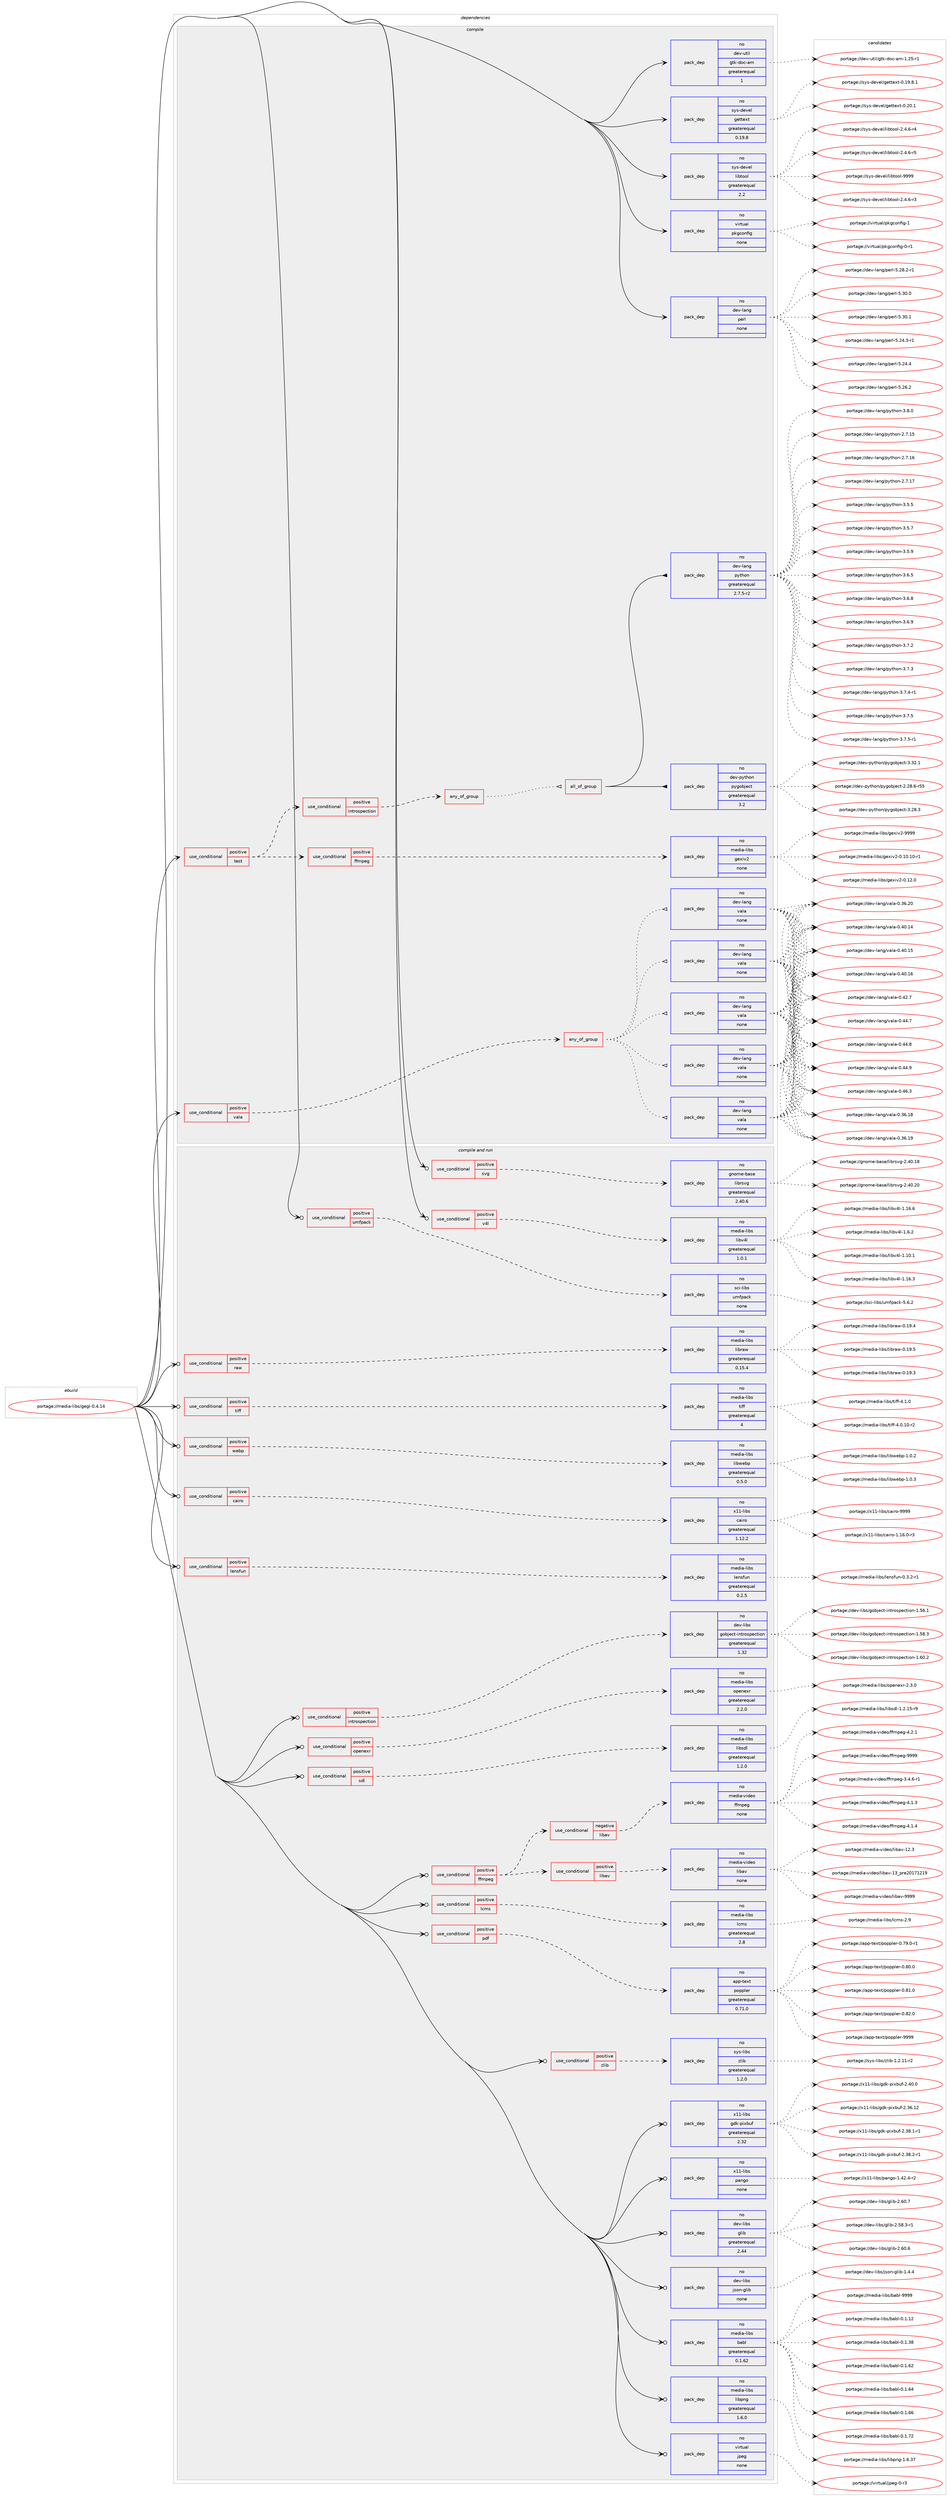 digraph prolog {

# *************
# Graph options
# *************

newrank=true;
concentrate=true;
compound=true;
graph [rankdir=LR,fontname=Helvetica,fontsize=10,ranksep=1.5];#, ranksep=2.5, nodesep=0.2];
edge  [arrowhead=vee];
node  [fontname=Helvetica,fontsize=10];

# **********
# The ebuild
# **********

subgraph cluster_leftcol {
color=gray;
rank=same;
label=<<i>ebuild</i>>;
id [label="portage://media-libs/gegl-0.4.14", color=red, width=4, href="../media-libs/gegl-0.4.14.svg"];
}

# ****************
# The dependencies
# ****************

subgraph cluster_midcol {
color=gray;
label=<<i>dependencies</i>>;
subgraph cluster_compile {
fillcolor="#eeeeee";
style=filled;
label=<<i>compile</i>>;
subgraph cond79494 {
dependency318505 [label=<<TABLE BORDER="0" CELLBORDER="1" CELLSPACING="0" CELLPADDING="4"><TR><TD ROWSPAN="3" CELLPADDING="10">use_conditional</TD></TR><TR><TD>positive</TD></TR><TR><TD>test</TD></TR></TABLE>>, shape=none, color=red];
subgraph cond79495 {
dependency318506 [label=<<TABLE BORDER="0" CELLBORDER="1" CELLSPACING="0" CELLPADDING="4"><TR><TD ROWSPAN="3" CELLPADDING="10">use_conditional</TD></TR><TR><TD>positive</TD></TR><TR><TD>ffmpeg</TD></TR></TABLE>>, shape=none, color=red];
subgraph pack233874 {
dependency318507 [label=<<TABLE BORDER="0" CELLBORDER="1" CELLSPACING="0" CELLPADDING="4" WIDTH="220"><TR><TD ROWSPAN="6" CELLPADDING="30">pack_dep</TD></TR><TR><TD WIDTH="110">no</TD></TR><TR><TD>media-libs</TD></TR><TR><TD>gexiv2</TD></TR><TR><TD>none</TD></TR><TR><TD></TD></TR></TABLE>>, shape=none, color=blue];
}
dependency318506:e -> dependency318507:w [weight=20,style="dashed",arrowhead="vee"];
}
dependency318505:e -> dependency318506:w [weight=20,style="dashed",arrowhead="vee"];
subgraph cond79496 {
dependency318508 [label=<<TABLE BORDER="0" CELLBORDER="1" CELLSPACING="0" CELLPADDING="4"><TR><TD ROWSPAN="3" CELLPADDING="10">use_conditional</TD></TR><TR><TD>positive</TD></TR><TR><TD>introspection</TD></TR></TABLE>>, shape=none, color=red];
subgraph any5019 {
dependency318509 [label=<<TABLE BORDER="0" CELLBORDER="1" CELLSPACING="0" CELLPADDING="4"><TR><TD CELLPADDING="10">any_of_group</TD></TR></TABLE>>, shape=none, color=red];subgraph all121 {
dependency318510 [label=<<TABLE BORDER="0" CELLBORDER="1" CELLSPACING="0" CELLPADDING="4"><TR><TD CELLPADDING="10">all_of_group</TD></TR></TABLE>>, shape=none, color=red];subgraph pack233875 {
dependency318511 [label=<<TABLE BORDER="0" CELLBORDER="1" CELLSPACING="0" CELLPADDING="4" WIDTH="220"><TR><TD ROWSPAN="6" CELLPADDING="30">pack_dep</TD></TR><TR><TD WIDTH="110">no</TD></TR><TR><TD>dev-lang</TD></TR><TR><TD>python</TD></TR><TR><TD>greaterequal</TD></TR><TR><TD>2.7.5-r2</TD></TR></TABLE>>, shape=none, color=blue];
}
dependency318510:e -> dependency318511:w [weight=20,style="solid",arrowhead="inv"];
subgraph pack233876 {
dependency318512 [label=<<TABLE BORDER="0" CELLBORDER="1" CELLSPACING="0" CELLPADDING="4" WIDTH="220"><TR><TD ROWSPAN="6" CELLPADDING="30">pack_dep</TD></TR><TR><TD WIDTH="110">no</TD></TR><TR><TD>dev-python</TD></TR><TR><TD>pygobject</TD></TR><TR><TD>greaterequal</TD></TR><TR><TD>3.2</TD></TR></TABLE>>, shape=none, color=blue];
}
dependency318510:e -> dependency318512:w [weight=20,style="solid",arrowhead="inv"];
}
dependency318509:e -> dependency318510:w [weight=20,style="dotted",arrowhead="oinv"];
}
dependency318508:e -> dependency318509:w [weight=20,style="dashed",arrowhead="vee"];
}
dependency318505:e -> dependency318508:w [weight=20,style="dashed",arrowhead="vee"];
}
id:e -> dependency318505:w [weight=20,style="solid",arrowhead="vee"];
subgraph cond79497 {
dependency318513 [label=<<TABLE BORDER="0" CELLBORDER="1" CELLSPACING="0" CELLPADDING="4"><TR><TD ROWSPAN="3" CELLPADDING="10">use_conditional</TD></TR><TR><TD>positive</TD></TR><TR><TD>vala</TD></TR></TABLE>>, shape=none, color=red];
subgraph any5020 {
dependency318514 [label=<<TABLE BORDER="0" CELLBORDER="1" CELLSPACING="0" CELLPADDING="4"><TR><TD CELLPADDING="10">any_of_group</TD></TR></TABLE>>, shape=none, color=red];subgraph pack233877 {
dependency318515 [label=<<TABLE BORDER="0" CELLBORDER="1" CELLSPACING="0" CELLPADDING="4" WIDTH="220"><TR><TD ROWSPAN="6" CELLPADDING="30">pack_dep</TD></TR><TR><TD WIDTH="110">no</TD></TR><TR><TD>dev-lang</TD></TR><TR><TD>vala</TD></TR><TR><TD>none</TD></TR><TR><TD></TD></TR></TABLE>>, shape=none, color=blue];
}
dependency318514:e -> dependency318515:w [weight=20,style="dotted",arrowhead="oinv"];
subgraph pack233878 {
dependency318516 [label=<<TABLE BORDER="0" CELLBORDER="1" CELLSPACING="0" CELLPADDING="4" WIDTH="220"><TR><TD ROWSPAN="6" CELLPADDING="30">pack_dep</TD></TR><TR><TD WIDTH="110">no</TD></TR><TR><TD>dev-lang</TD></TR><TR><TD>vala</TD></TR><TR><TD>none</TD></TR><TR><TD></TD></TR></TABLE>>, shape=none, color=blue];
}
dependency318514:e -> dependency318516:w [weight=20,style="dotted",arrowhead="oinv"];
subgraph pack233879 {
dependency318517 [label=<<TABLE BORDER="0" CELLBORDER="1" CELLSPACING="0" CELLPADDING="4" WIDTH="220"><TR><TD ROWSPAN="6" CELLPADDING="30">pack_dep</TD></TR><TR><TD WIDTH="110">no</TD></TR><TR><TD>dev-lang</TD></TR><TR><TD>vala</TD></TR><TR><TD>none</TD></TR><TR><TD></TD></TR></TABLE>>, shape=none, color=blue];
}
dependency318514:e -> dependency318517:w [weight=20,style="dotted",arrowhead="oinv"];
subgraph pack233880 {
dependency318518 [label=<<TABLE BORDER="0" CELLBORDER="1" CELLSPACING="0" CELLPADDING="4" WIDTH="220"><TR><TD ROWSPAN="6" CELLPADDING="30">pack_dep</TD></TR><TR><TD WIDTH="110">no</TD></TR><TR><TD>dev-lang</TD></TR><TR><TD>vala</TD></TR><TR><TD>none</TD></TR><TR><TD></TD></TR></TABLE>>, shape=none, color=blue];
}
dependency318514:e -> dependency318518:w [weight=20,style="dotted",arrowhead="oinv"];
subgraph pack233881 {
dependency318519 [label=<<TABLE BORDER="0" CELLBORDER="1" CELLSPACING="0" CELLPADDING="4" WIDTH="220"><TR><TD ROWSPAN="6" CELLPADDING="30">pack_dep</TD></TR><TR><TD WIDTH="110">no</TD></TR><TR><TD>dev-lang</TD></TR><TR><TD>vala</TD></TR><TR><TD>none</TD></TR><TR><TD></TD></TR></TABLE>>, shape=none, color=blue];
}
dependency318514:e -> dependency318519:w [weight=20,style="dotted",arrowhead="oinv"];
}
dependency318513:e -> dependency318514:w [weight=20,style="dashed",arrowhead="vee"];
}
id:e -> dependency318513:w [weight=20,style="solid",arrowhead="vee"];
subgraph pack233882 {
dependency318520 [label=<<TABLE BORDER="0" CELLBORDER="1" CELLSPACING="0" CELLPADDING="4" WIDTH="220"><TR><TD ROWSPAN="6" CELLPADDING="30">pack_dep</TD></TR><TR><TD WIDTH="110">no</TD></TR><TR><TD>dev-lang</TD></TR><TR><TD>perl</TD></TR><TR><TD>none</TD></TR><TR><TD></TD></TR></TABLE>>, shape=none, color=blue];
}
id:e -> dependency318520:w [weight=20,style="solid",arrowhead="vee"];
subgraph pack233883 {
dependency318521 [label=<<TABLE BORDER="0" CELLBORDER="1" CELLSPACING="0" CELLPADDING="4" WIDTH="220"><TR><TD ROWSPAN="6" CELLPADDING="30">pack_dep</TD></TR><TR><TD WIDTH="110">no</TD></TR><TR><TD>dev-util</TD></TR><TR><TD>gtk-doc-am</TD></TR><TR><TD>greaterequal</TD></TR><TR><TD>1</TD></TR></TABLE>>, shape=none, color=blue];
}
id:e -> dependency318521:w [weight=20,style="solid",arrowhead="vee"];
subgraph pack233884 {
dependency318522 [label=<<TABLE BORDER="0" CELLBORDER="1" CELLSPACING="0" CELLPADDING="4" WIDTH="220"><TR><TD ROWSPAN="6" CELLPADDING="30">pack_dep</TD></TR><TR><TD WIDTH="110">no</TD></TR><TR><TD>sys-devel</TD></TR><TR><TD>gettext</TD></TR><TR><TD>greaterequal</TD></TR><TR><TD>0.19.8</TD></TR></TABLE>>, shape=none, color=blue];
}
id:e -> dependency318522:w [weight=20,style="solid",arrowhead="vee"];
subgraph pack233885 {
dependency318523 [label=<<TABLE BORDER="0" CELLBORDER="1" CELLSPACING="0" CELLPADDING="4" WIDTH="220"><TR><TD ROWSPAN="6" CELLPADDING="30">pack_dep</TD></TR><TR><TD WIDTH="110">no</TD></TR><TR><TD>sys-devel</TD></TR><TR><TD>libtool</TD></TR><TR><TD>greaterequal</TD></TR><TR><TD>2.2</TD></TR></TABLE>>, shape=none, color=blue];
}
id:e -> dependency318523:w [weight=20,style="solid",arrowhead="vee"];
subgraph pack233886 {
dependency318524 [label=<<TABLE BORDER="0" CELLBORDER="1" CELLSPACING="0" CELLPADDING="4" WIDTH="220"><TR><TD ROWSPAN="6" CELLPADDING="30">pack_dep</TD></TR><TR><TD WIDTH="110">no</TD></TR><TR><TD>virtual</TD></TR><TR><TD>pkgconfig</TD></TR><TR><TD>none</TD></TR><TR><TD></TD></TR></TABLE>>, shape=none, color=blue];
}
id:e -> dependency318524:w [weight=20,style="solid",arrowhead="vee"];
}
subgraph cluster_compileandrun {
fillcolor="#eeeeee";
style=filled;
label=<<i>compile and run</i>>;
subgraph cond79498 {
dependency318525 [label=<<TABLE BORDER="0" CELLBORDER="1" CELLSPACING="0" CELLPADDING="4"><TR><TD ROWSPAN="3" CELLPADDING="10">use_conditional</TD></TR><TR><TD>positive</TD></TR><TR><TD>cairo</TD></TR></TABLE>>, shape=none, color=red];
subgraph pack233887 {
dependency318526 [label=<<TABLE BORDER="0" CELLBORDER="1" CELLSPACING="0" CELLPADDING="4" WIDTH="220"><TR><TD ROWSPAN="6" CELLPADDING="30">pack_dep</TD></TR><TR><TD WIDTH="110">no</TD></TR><TR><TD>x11-libs</TD></TR><TR><TD>cairo</TD></TR><TR><TD>greaterequal</TD></TR><TR><TD>1.12.2</TD></TR></TABLE>>, shape=none, color=blue];
}
dependency318525:e -> dependency318526:w [weight=20,style="dashed",arrowhead="vee"];
}
id:e -> dependency318525:w [weight=20,style="solid",arrowhead="odotvee"];
subgraph cond79499 {
dependency318527 [label=<<TABLE BORDER="0" CELLBORDER="1" CELLSPACING="0" CELLPADDING="4"><TR><TD ROWSPAN="3" CELLPADDING="10">use_conditional</TD></TR><TR><TD>positive</TD></TR><TR><TD>ffmpeg</TD></TR></TABLE>>, shape=none, color=red];
subgraph cond79500 {
dependency318528 [label=<<TABLE BORDER="0" CELLBORDER="1" CELLSPACING="0" CELLPADDING="4"><TR><TD ROWSPAN="3" CELLPADDING="10">use_conditional</TD></TR><TR><TD>positive</TD></TR><TR><TD>libav</TD></TR></TABLE>>, shape=none, color=red];
subgraph pack233888 {
dependency318529 [label=<<TABLE BORDER="0" CELLBORDER="1" CELLSPACING="0" CELLPADDING="4" WIDTH="220"><TR><TD ROWSPAN="6" CELLPADDING="30">pack_dep</TD></TR><TR><TD WIDTH="110">no</TD></TR><TR><TD>media-video</TD></TR><TR><TD>libav</TD></TR><TR><TD>none</TD></TR><TR><TD></TD></TR></TABLE>>, shape=none, color=blue];
}
dependency318528:e -> dependency318529:w [weight=20,style="dashed",arrowhead="vee"];
}
dependency318527:e -> dependency318528:w [weight=20,style="dashed",arrowhead="vee"];
subgraph cond79501 {
dependency318530 [label=<<TABLE BORDER="0" CELLBORDER="1" CELLSPACING="0" CELLPADDING="4"><TR><TD ROWSPAN="3" CELLPADDING="10">use_conditional</TD></TR><TR><TD>negative</TD></TR><TR><TD>libav</TD></TR></TABLE>>, shape=none, color=red];
subgraph pack233889 {
dependency318531 [label=<<TABLE BORDER="0" CELLBORDER="1" CELLSPACING="0" CELLPADDING="4" WIDTH="220"><TR><TD ROWSPAN="6" CELLPADDING="30">pack_dep</TD></TR><TR><TD WIDTH="110">no</TD></TR><TR><TD>media-video</TD></TR><TR><TD>ffmpeg</TD></TR><TR><TD>none</TD></TR><TR><TD></TD></TR></TABLE>>, shape=none, color=blue];
}
dependency318530:e -> dependency318531:w [weight=20,style="dashed",arrowhead="vee"];
}
dependency318527:e -> dependency318530:w [weight=20,style="dashed",arrowhead="vee"];
}
id:e -> dependency318527:w [weight=20,style="solid",arrowhead="odotvee"];
subgraph cond79502 {
dependency318532 [label=<<TABLE BORDER="0" CELLBORDER="1" CELLSPACING="0" CELLPADDING="4"><TR><TD ROWSPAN="3" CELLPADDING="10">use_conditional</TD></TR><TR><TD>positive</TD></TR><TR><TD>introspection</TD></TR></TABLE>>, shape=none, color=red];
subgraph pack233890 {
dependency318533 [label=<<TABLE BORDER="0" CELLBORDER="1" CELLSPACING="0" CELLPADDING="4" WIDTH="220"><TR><TD ROWSPAN="6" CELLPADDING="30">pack_dep</TD></TR><TR><TD WIDTH="110">no</TD></TR><TR><TD>dev-libs</TD></TR><TR><TD>gobject-introspection</TD></TR><TR><TD>greaterequal</TD></TR><TR><TD>1.32</TD></TR></TABLE>>, shape=none, color=blue];
}
dependency318532:e -> dependency318533:w [weight=20,style="dashed",arrowhead="vee"];
}
id:e -> dependency318532:w [weight=20,style="solid",arrowhead="odotvee"];
subgraph cond79503 {
dependency318534 [label=<<TABLE BORDER="0" CELLBORDER="1" CELLSPACING="0" CELLPADDING="4"><TR><TD ROWSPAN="3" CELLPADDING="10">use_conditional</TD></TR><TR><TD>positive</TD></TR><TR><TD>lcms</TD></TR></TABLE>>, shape=none, color=red];
subgraph pack233891 {
dependency318535 [label=<<TABLE BORDER="0" CELLBORDER="1" CELLSPACING="0" CELLPADDING="4" WIDTH="220"><TR><TD ROWSPAN="6" CELLPADDING="30">pack_dep</TD></TR><TR><TD WIDTH="110">no</TD></TR><TR><TD>media-libs</TD></TR><TR><TD>lcms</TD></TR><TR><TD>greaterequal</TD></TR><TR><TD>2.8</TD></TR></TABLE>>, shape=none, color=blue];
}
dependency318534:e -> dependency318535:w [weight=20,style="dashed",arrowhead="vee"];
}
id:e -> dependency318534:w [weight=20,style="solid",arrowhead="odotvee"];
subgraph cond79504 {
dependency318536 [label=<<TABLE BORDER="0" CELLBORDER="1" CELLSPACING="0" CELLPADDING="4"><TR><TD ROWSPAN="3" CELLPADDING="10">use_conditional</TD></TR><TR><TD>positive</TD></TR><TR><TD>lensfun</TD></TR></TABLE>>, shape=none, color=red];
subgraph pack233892 {
dependency318537 [label=<<TABLE BORDER="0" CELLBORDER="1" CELLSPACING="0" CELLPADDING="4" WIDTH="220"><TR><TD ROWSPAN="6" CELLPADDING="30">pack_dep</TD></TR><TR><TD WIDTH="110">no</TD></TR><TR><TD>media-libs</TD></TR><TR><TD>lensfun</TD></TR><TR><TD>greaterequal</TD></TR><TR><TD>0.2.5</TD></TR></TABLE>>, shape=none, color=blue];
}
dependency318536:e -> dependency318537:w [weight=20,style="dashed",arrowhead="vee"];
}
id:e -> dependency318536:w [weight=20,style="solid",arrowhead="odotvee"];
subgraph cond79505 {
dependency318538 [label=<<TABLE BORDER="0" CELLBORDER="1" CELLSPACING="0" CELLPADDING="4"><TR><TD ROWSPAN="3" CELLPADDING="10">use_conditional</TD></TR><TR><TD>positive</TD></TR><TR><TD>openexr</TD></TR></TABLE>>, shape=none, color=red];
subgraph pack233893 {
dependency318539 [label=<<TABLE BORDER="0" CELLBORDER="1" CELLSPACING="0" CELLPADDING="4" WIDTH="220"><TR><TD ROWSPAN="6" CELLPADDING="30">pack_dep</TD></TR><TR><TD WIDTH="110">no</TD></TR><TR><TD>media-libs</TD></TR><TR><TD>openexr</TD></TR><TR><TD>greaterequal</TD></TR><TR><TD>2.2.0</TD></TR></TABLE>>, shape=none, color=blue];
}
dependency318538:e -> dependency318539:w [weight=20,style="dashed",arrowhead="vee"];
}
id:e -> dependency318538:w [weight=20,style="solid",arrowhead="odotvee"];
subgraph cond79506 {
dependency318540 [label=<<TABLE BORDER="0" CELLBORDER="1" CELLSPACING="0" CELLPADDING="4"><TR><TD ROWSPAN="3" CELLPADDING="10">use_conditional</TD></TR><TR><TD>positive</TD></TR><TR><TD>pdf</TD></TR></TABLE>>, shape=none, color=red];
subgraph pack233894 {
dependency318541 [label=<<TABLE BORDER="0" CELLBORDER="1" CELLSPACING="0" CELLPADDING="4" WIDTH="220"><TR><TD ROWSPAN="6" CELLPADDING="30">pack_dep</TD></TR><TR><TD WIDTH="110">no</TD></TR><TR><TD>app-text</TD></TR><TR><TD>poppler</TD></TR><TR><TD>greaterequal</TD></TR><TR><TD>0.71.0</TD></TR></TABLE>>, shape=none, color=blue];
}
dependency318540:e -> dependency318541:w [weight=20,style="dashed",arrowhead="vee"];
}
id:e -> dependency318540:w [weight=20,style="solid",arrowhead="odotvee"];
subgraph cond79507 {
dependency318542 [label=<<TABLE BORDER="0" CELLBORDER="1" CELLSPACING="0" CELLPADDING="4"><TR><TD ROWSPAN="3" CELLPADDING="10">use_conditional</TD></TR><TR><TD>positive</TD></TR><TR><TD>raw</TD></TR></TABLE>>, shape=none, color=red];
subgraph pack233895 {
dependency318543 [label=<<TABLE BORDER="0" CELLBORDER="1" CELLSPACING="0" CELLPADDING="4" WIDTH="220"><TR><TD ROWSPAN="6" CELLPADDING="30">pack_dep</TD></TR><TR><TD WIDTH="110">no</TD></TR><TR><TD>media-libs</TD></TR><TR><TD>libraw</TD></TR><TR><TD>greaterequal</TD></TR><TR><TD>0.15.4</TD></TR></TABLE>>, shape=none, color=blue];
}
dependency318542:e -> dependency318543:w [weight=20,style="dashed",arrowhead="vee"];
}
id:e -> dependency318542:w [weight=20,style="solid",arrowhead="odotvee"];
subgraph cond79508 {
dependency318544 [label=<<TABLE BORDER="0" CELLBORDER="1" CELLSPACING="0" CELLPADDING="4"><TR><TD ROWSPAN="3" CELLPADDING="10">use_conditional</TD></TR><TR><TD>positive</TD></TR><TR><TD>sdl</TD></TR></TABLE>>, shape=none, color=red];
subgraph pack233896 {
dependency318545 [label=<<TABLE BORDER="0" CELLBORDER="1" CELLSPACING="0" CELLPADDING="4" WIDTH="220"><TR><TD ROWSPAN="6" CELLPADDING="30">pack_dep</TD></TR><TR><TD WIDTH="110">no</TD></TR><TR><TD>media-libs</TD></TR><TR><TD>libsdl</TD></TR><TR><TD>greaterequal</TD></TR><TR><TD>1.2.0</TD></TR></TABLE>>, shape=none, color=blue];
}
dependency318544:e -> dependency318545:w [weight=20,style="dashed",arrowhead="vee"];
}
id:e -> dependency318544:w [weight=20,style="solid",arrowhead="odotvee"];
subgraph cond79509 {
dependency318546 [label=<<TABLE BORDER="0" CELLBORDER="1" CELLSPACING="0" CELLPADDING="4"><TR><TD ROWSPAN="3" CELLPADDING="10">use_conditional</TD></TR><TR><TD>positive</TD></TR><TR><TD>svg</TD></TR></TABLE>>, shape=none, color=red];
subgraph pack233897 {
dependency318547 [label=<<TABLE BORDER="0" CELLBORDER="1" CELLSPACING="0" CELLPADDING="4" WIDTH="220"><TR><TD ROWSPAN="6" CELLPADDING="30">pack_dep</TD></TR><TR><TD WIDTH="110">no</TD></TR><TR><TD>gnome-base</TD></TR><TR><TD>librsvg</TD></TR><TR><TD>greaterequal</TD></TR><TR><TD>2.40.6</TD></TR></TABLE>>, shape=none, color=blue];
}
dependency318546:e -> dependency318547:w [weight=20,style="dashed",arrowhead="vee"];
}
id:e -> dependency318546:w [weight=20,style="solid",arrowhead="odotvee"];
subgraph cond79510 {
dependency318548 [label=<<TABLE BORDER="0" CELLBORDER="1" CELLSPACING="0" CELLPADDING="4"><TR><TD ROWSPAN="3" CELLPADDING="10">use_conditional</TD></TR><TR><TD>positive</TD></TR><TR><TD>tiff</TD></TR></TABLE>>, shape=none, color=red];
subgraph pack233898 {
dependency318549 [label=<<TABLE BORDER="0" CELLBORDER="1" CELLSPACING="0" CELLPADDING="4" WIDTH="220"><TR><TD ROWSPAN="6" CELLPADDING="30">pack_dep</TD></TR><TR><TD WIDTH="110">no</TD></TR><TR><TD>media-libs</TD></TR><TR><TD>tiff</TD></TR><TR><TD>greaterequal</TD></TR><TR><TD>4</TD></TR></TABLE>>, shape=none, color=blue];
}
dependency318548:e -> dependency318549:w [weight=20,style="dashed",arrowhead="vee"];
}
id:e -> dependency318548:w [weight=20,style="solid",arrowhead="odotvee"];
subgraph cond79511 {
dependency318550 [label=<<TABLE BORDER="0" CELLBORDER="1" CELLSPACING="0" CELLPADDING="4"><TR><TD ROWSPAN="3" CELLPADDING="10">use_conditional</TD></TR><TR><TD>positive</TD></TR><TR><TD>umfpack</TD></TR></TABLE>>, shape=none, color=red];
subgraph pack233899 {
dependency318551 [label=<<TABLE BORDER="0" CELLBORDER="1" CELLSPACING="0" CELLPADDING="4" WIDTH="220"><TR><TD ROWSPAN="6" CELLPADDING="30">pack_dep</TD></TR><TR><TD WIDTH="110">no</TD></TR><TR><TD>sci-libs</TD></TR><TR><TD>umfpack</TD></TR><TR><TD>none</TD></TR><TR><TD></TD></TR></TABLE>>, shape=none, color=blue];
}
dependency318550:e -> dependency318551:w [weight=20,style="dashed",arrowhead="vee"];
}
id:e -> dependency318550:w [weight=20,style="solid",arrowhead="odotvee"];
subgraph cond79512 {
dependency318552 [label=<<TABLE BORDER="0" CELLBORDER="1" CELLSPACING="0" CELLPADDING="4"><TR><TD ROWSPAN="3" CELLPADDING="10">use_conditional</TD></TR><TR><TD>positive</TD></TR><TR><TD>v4l</TD></TR></TABLE>>, shape=none, color=red];
subgraph pack233900 {
dependency318553 [label=<<TABLE BORDER="0" CELLBORDER="1" CELLSPACING="0" CELLPADDING="4" WIDTH="220"><TR><TD ROWSPAN="6" CELLPADDING="30">pack_dep</TD></TR><TR><TD WIDTH="110">no</TD></TR><TR><TD>media-libs</TD></TR><TR><TD>libv4l</TD></TR><TR><TD>greaterequal</TD></TR><TR><TD>1.0.1</TD></TR></TABLE>>, shape=none, color=blue];
}
dependency318552:e -> dependency318553:w [weight=20,style="dashed",arrowhead="vee"];
}
id:e -> dependency318552:w [weight=20,style="solid",arrowhead="odotvee"];
subgraph cond79513 {
dependency318554 [label=<<TABLE BORDER="0" CELLBORDER="1" CELLSPACING="0" CELLPADDING="4"><TR><TD ROWSPAN="3" CELLPADDING="10">use_conditional</TD></TR><TR><TD>positive</TD></TR><TR><TD>webp</TD></TR></TABLE>>, shape=none, color=red];
subgraph pack233901 {
dependency318555 [label=<<TABLE BORDER="0" CELLBORDER="1" CELLSPACING="0" CELLPADDING="4" WIDTH="220"><TR><TD ROWSPAN="6" CELLPADDING="30">pack_dep</TD></TR><TR><TD WIDTH="110">no</TD></TR><TR><TD>media-libs</TD></TR><TR><TD>libwebp</TD></TR><TR><TD>greaterequal</TD></TR><TR><TD>0.5.0</TD></TR></TABLE>>, shape=none, color=blue];
}
dependency318554:e -> dependency318555:w [weight=20,style="dashed",arrowhead="vee"];
}
id:e -> dependency318554:w [weight=20,style="solid",arrowhead="odotvee"];
subgraph cond79514 {
dependency318556 [label=<<TABLE BORDER="0" CELLBORDER="1" CELLSPACING="0" CELLPADDING="4"><TR><TD ROWSPAN="3" CELLPADDING="10">use_conditional</TD></TR><TR><TD>positive</TD></TR><TR><TD>zlib</TD></TR></TABLE>>, shape=none, color=red];
subgraph pack233902 {
dependency318557 [label=<<TABLE BORDER="0" CELLBORDER="1" CELLSPACING="0" CELLPADDING="4" WIDTH="220"><TR><TD ROWSPAN="6" CELLPADDING="30">pack_dep</TD></TR><TR><TD WIDTH="110">no</TD></TR><TR><TD>sys-libs</TD></TR><TR><TD>zlib</TD></TR><TR><TD>greaterequal</TD></TR><TR><TD>1.2.0</TD></TR></TABLE>>, shape=none, color=blue];
}
dependency318556:e -> dependency318557:w [weight=20,style="dashed",arrowhead="vee"];
}
id:e -> dependency318556:w [weight=20,style="solid",arrowhead="odotvee"];
subgraph pack233903 {
dependency318558 [label=<<TABLE BORDER="0" CELLBORDER="1" CELLSPACING="0" CELLPADDING="4" WIDTH="220"><TR><TD ROWSPAN="6" CELLPADDING="30">pack_dep</TD></TR><TR><TD WIDTH="110">no</TD></TR><TR><TD>dev-libs</TD></TR><TR><TD>glib</TD></TR><TR><TD>greaterequal</TD></TR><TR><TD>2.44</TD></TR></TABLE>>, shape=none, color=blue];
}
id:e -> dependency318558:w [weight=20,style="solid",arrowhead="odotvee"];
subgraph pack233904 {
dependency318559 [label=<<TABLE BORDER="0" CELLBORDER="1" CELLSPACING="0" CELLPADDING="4" WIDTH="220"><TR><TD ROWSPAN="6" CELLPADDING="30">pack_dep</TD></TR><TR><TD WIDTH="110">no</TD></TR><TR><TD>dev-libs</TD></TR><TR><TD>json-glib</TD></TR><TR><TD>none</TD></TR><TR><TD></TD></TR></TABLE>>, shape=none, color=blue];
}
id:e -> dependency318559:w [weight=20,style="solid",arrowhead="odotvee"];
subgraph pack233905 {
dependency318560 [label=<<TABLE BORDER="0" CELLBORDER="1" CELLSPACING="0" CELLPADDING="4" WIDTH="220"><TR><TD ROWSPAN="6" CELLPADDING="30">pack_dep</TD></TR><TR><TD WIDTH="110">no</TD></TR><TR><TD>media-libs</TD></TR><TR><TD>babl</TD></TR><TR><TD>greaterequal</TD></TR><TR><TD>0.1.62</TD></TR></TABLE>>, shape=none, color=blue];
}
id:e -> dependency318560:w [weight=20,style="solid",arrowhead="odotvee"];
subgraph pack233906 {
dependency318561 [label=<<TABLE BORDER="0" CELLBORDER="1" CELLSPACING="0" CELLPADDING="4" WIDTH="220"><TR><TD ROWSPAN="6" CELLPADDING="30">pack_dep</TD></TR><TR><TD WIDTH="110">no</TD></TR><TR><TD>media-libs</TD></TR><TR><TD>libpng</TD></TR><TR><TD>greaterequal</TD></TR><TR><TD>1.6.0</TD></TR></TABLE>>, shape=none, color=blue];
}
id:e -> dependency318561:w [weight=20,style="solid",arrowhead="odotvee"];
subgraph pack233907 {
dependency318562 [label=<<TABLE BORDER="0" CELLBORDER="1" CELLSPACING="0" CELLPADDING="4" WIDTH="220"><TR><TD ROWSPAN="6" CELLPADDING="30">pack_dep</TD></TR><TR><TD WIDTH="110">no</TD></TR><TR><TD>virtual</TD></TR><TR><TD>jpeg</TD></TR><TR><TD>none</TD></TR><TR><TD></TD></TR></TABLE>>, shape=none, color=blue];
}
id:e -> dependency318562:w [weight=20,style="solid",arrowhead="odotvee"];
subgraph pack233908 {
dependency318563 [label=<<TABLE BORDER="0" CELLBORDER="1" CELLSPACING="0" CELLPADDING="4" WIDTH="220"><TR><TD ROWSPAN="6" CELLPADDING="30">pack_dep</TD></TR><TR><TD WIDTH="110">no</TD></TR><TR><TD>x11-libs</TD></TR><TR><TD>gdk-pixbuf</TD></TR><TR><TD>greaterequal</TD></TR><TR><TD>2.32</TD></TR></TABLE>>, shape=none, color=blue];
}
id:e -> dependency318563:w [weight=20,style="solid",arrowhead="odotvee"];
subgraph pack233909 {
dependency318564 [label=<<TABLE BORDER="0" CELLBORDER="1" CELLSPACING="0" CELLPADDING="4" WIDTH="220"><TR><TD ROWSPAN="6" CELLPADDING="30">pack_dep</TD></TR><TR><TD WIDTH="110">no</TD></TR><TR><TD>x11-libs</TD></TR><TR><TD>pango</TD></TR><TR><TD>none</TD></TR><TR><TD></TD></TR></TABLE>>, shape=none, color=blue];
}
id:e -> dependency318564:w [weight=20,style="solid",arrowhead="odotvee"];
}
subgraph cluster_run {
fillcolor="#eeeeee";
style=filled;
label=<<i>run</i>>;
}
}

# **************
# The candidates
# **************

subgraph cluster_choices {
rank=same;
color=gray;
label=<<i>candidates</i>>;

subgraph choice233874 {
color=black;
nodesep=1;
choiceportage109101100105974510810598115471031011201051185045484649484649484511449 [label="portage://media-libs/gexiv2-0.10.10-r1", color=red, width=4,href="../media-libs/gexiv2-0.10.10-r1.svg"];
choiceportage109101100105974510810598115471031011201051185045484649504648 [label="portage://media-libs/gexiv2-0.12.0", color=red, width=4,href="../media-libs/gexiv2-0.12.0.svg"];
choiceportage10910110010597451081059811547103101120105118504557575757 [label="portage://media-libs/gexiv2-9999", color=red, width=4,href="../media-libs/gexiv2-9999.svg"];
dependency318507:e -> choiceportage109101100105974510810598115471031011201051185045484649484649484511449:w [style=dotted,weight="100"];
dependency318507:e -> choiceportage109101100105974510810598115471031011201051185045484649504648:w [style=dotted,weight="100"];
dependency318507:e -> choiceportage10910110010597451081059811547103101120105118504557575757:w [style=dotted,weight="100"];
}
subgraph choice233875 {
color=black;
nodesep=1;
choiceportage10010111845108971101034711212111610411111045504655464953 [label="portage://dev-lang/python-2.7.15", color=red, width=4,href="../dev-lang/python-2.7.15.svg"];
choiceportage10010111845108971101034711212111610411111045504655464954 [label="portage://dev-lang/python-2.7.16", color=red, width=4,href="../dev-lang/python-2.7.16.svg"];
choiceportage10010111845108971101034711212111610411111045504655464955 [label="portage://dev-lang/python-2.7.17", color=red, width=4,href="../dev-lang/python-2.7.17.svg"];
choiceportage100101118451089711010347112121116104111110455146534653 [label="portage://dev-lang/python-3.5.5", color=red, width=4,href="../dev-lang/python-3.5.5.svg"];
choiceportage100101118451089711010347112121116104111110455146534655 [label="portage://dev-lang/python-3.5.7", color=red, width=4,href="../dev-lang/python-3.5.7.svg"];
choiceportage100101118451089711010347112121116104111110455146534657 [label="portage://dev-lang/python-3.5.9", color=red, width=4,href="../dev-lang/python-3.5.9.svg"];
choiceportage100101118451089711010347112121116104111110455146544653 [label="portage://dev-lang/python-3.6.5", color=red, width=4,href="../dev-lang/python-3.6.5.svg"];
choiceportage100101118451089711010347112121116104111110455146544656 [label="portage://dev-lang/python-3.6.8", color=red, width=4,href="../dev-lang/python-3.6.8.svg"];
choiceportage100101118451089711010347112121116104111110455146544657 [label="portage://dev-lang/python-3.6.9", color=red, width=4,href="../dev-lang/python-3.6.9.svg"];
choiceportage100101118451089711010347112121116104111110455146554650 [label="portage://dev-lang/python-3.7.2", color=red, width=4,href="../dev-lang/python-3.7.2.svg"];
choiceportage100101118451089711010347112121116104111110455146554651 [label="portage://dev-lang/python-3.7.3", color=red, width=4,href="../dev-lang/python-3.7.3.svg"];
choiceportage1001011184510897110103471121211161041111104551465546524511449 [label="portage://dev-lang/python-3.7.4-r1", color=red, width=4,href="../dev-lang/python-3.7.4-r1.svg"];
choiceportage100101118451089711010347112121116104111110455146554653 [label="portage://dev-lang/python-3.7.5", color=red, width=4,href="../dev-lang/python-3.7.5.svg"];
choiceportage1001011184510897110103471121211161041111104551465546534511449 [label="portage://dev-lang/python-3.7.5-r1", color=red, width=4,href="../dev-lang/python-3.7.5-r1.svg"];
choiceportage100101118451089711010347112121116104111110455146564648 [label="portage://dev-lang/python-3.8.0", color=red, width=4,href="../dev-lang/python-3.8.0.svg"];
dependency318511:e -> choiceportage10010111845108971101034711212111610411111045504655464953:w [style=dotted,weight="100"];
dependency318511:e -> choiceportage10010111845108971101034711212111610411111045504655464954:w [style=dotted,weight="100"];
dependency318511:e -> choiceportage10010111845108971101034711212111610411111045504655464955:w [style=dotted,weight="100"];
dependency318511:e -> choiceportage100101118451089711010347112121116104111110455146534653:w [style=dotted,weight="100"];
dependency318511:e -> choiceportage100101118451089711010347112121116104111110455146534655:w [style=dotted,weight="100"];
dependency318511:e -> choiceportage100101118451089711010347112121116104111110455146534657:w [style=dotted,weight="100"];
dependency318511:e -> choiceportage100101118451089711010347112121116104111110455146544653:w [style=dotted,weight="100"];
dependency318511:e -> choiceportage100101118451089711010347112121116104111110455146544656:w [style=dotted,weight="100"];
dependency318511:e -> choiceportage100101118451089711010347112121116104111110455146544657:w [style=dotted,weight="100"];
dependency318511:e -> choiceportage100101118451089711010347112121116104111110455146554650:w [style=dotted,weight="100"];
dependency318511:e -> choiceportage100101118451089711010347112121116104111110455146554651:w [style=dotted,weight="100"];
dependency318511:e -> choiceportage1001011184510897110103471121211161041111104551465546524511449:w [style=dotted,weight="100"];
dependency318511:e -> choiceportage100101118451089711010347112121116104111110455146554653:w [style=dotted,weight="100"];
dependency318511:e -> choiceportage1001011184510897110103471121211161041111104551465546534511449:w [style=dotted,weight="100"];
dependency318511:e -> choiceportage100101118451089711010347112121116104111110455146564648:w [style=dotted,weight="100"];
}
subgraph choice233876 {
color=black;
nodesep=1;
choiceportage1001011184511212111610411111047112121103111981061019911645504650564654451145353 [label="portage://dev-python/pygobject-2.28.6-r55", color=red, width=4,href="../dev-python/pygobject-2.28.6-r55.svg"];
choiceportage1001011184511212111610411111047112121103111981061019911645514650564651 [label="portage://dev-python/pygobject-3.28.3", color=red, width=4,href="../dev-python/pygobject-3.28.3.svg"];
choiceportage1001011184511212111610411111047112121103111981061019911645514651504649 [label="portage://dev-python/pygobject-3.32.1", color=red, width=4,href="../dev-python/pygobject-3.32.1.svg"];
dependency318512:e -> choiceportage1001011184511212111610411111047112121103111981061019911645504650564654451145353:w [style=dotted,weight="100"];
dependency318512:e -> choiceportage1001011184511212111610411111047112121103111981061019911645514650564651:w [style=dotted,weight="100"];
dependency318512:e -> choiceportage1001011184511212111610411111047112121103111981061019911645514651504649:w [style=dotted,weight="100"];
}
subgraph choice233877 {
color=black;
nodesep=1;
choiceportage10010111845108971101034711897108974548465154464956 [label="portage://dev-lang/vala-0.36.18", color=red, width=4,href="../dev-lang/vala-0.36.18.svg"];
choiceportage10010111845108971101034711897108974548465154464957 [label="portage://dev-lang/vala-0.36.19", color=red, width=4,href="../dev-lang/vala-0.36.19.svg"];
choiceportage10010111845108971101034711897108974548465154465048 [label="portage://dev-lang/vala-0.36.20", color=red, width=4,href="../dev-lang/vala-0.36.20.svg"];
choiceportage10010111845108971101034711897108974548465248464952 [label="portage://dev-lang/vala-0.40.14", color=red, width=4,href="../dev-lang/vala-0.40.14.svg"];
choiceportage10010111845108971101034711897108974548465248464953 [label="portage://dev-lang/vala-0.40.15", color=red, width=4,href="../dev-lang/vala-0.40.15.svg"];
choiceportage10010111845108971101034711897108974548465248464954 [label="portage://dev-lang/vala-0.40.16", color=red, width=4,href="../dev-lang/vala-0.40.16.svg"];
choiceportage100101118451089711010347118971089745484652504655 [label="portage://dev-lang/vala-0.42.7", color=red, width=4,href="../dev-lang/vala-0.42.7.svg"];
choiceportage100101118451089711010347118971089745484652524655 [label="portage://dev-lang/vala-0.44.7", color=red, width=4,href="../dev-lang/vala-0.44.7.svg"];
choiceportage100101118451089711010347118971089745484652524656 [label="portage://dev-lang/vala-0.44.8", color=red, width=4,href="../dev-lang/vala-0.44.8.svg"];
choiceportage100101118451089711010347118971089745484652524657 [label="portage://dev-lang/vala-0.44.9", color=red, width=4,href="../dev-lang/vala-0.44.9.svg"];
choiceportage100101118451089711010347118971089745484652544651 [label="portage://dev-lang/vala-0.46.3", color=red, width=4,href="../dev-lang/vala-0.46.3.svg"];
dependency318515:e -> choiceportage10010111845108971101034711897108974548465154464956:w [style=dotted,weight="100"];
dependency318515:e -> choiceportage10010111845108971101034711897108974548465154464957:w [style=dotted,weight="100"];
dependency318515:e -> choiceportage10010111845108971101034711897108974548465154465048:w [style=dotted,weight="100"];
dependency318515:e -> choiceportage10010111845108971101034711897108974548465248464952:w [style=dotted,weight="100"];
dependency318515:e -> choiceportage10010111845108971101034711897108974548465248464953:w [style=dotted,weight="100"];
dependency318515:e -> choiceportage10010111845108971101034711897108974548465248464954:w [style=dotted,weight="100"];
dependency318515:e -> choiceportage100101118451089711010347118971089745484652504655:w [style=dotted,weight="100"];
dependency318515:e -> choiceportage100101118451089711010347118971089745484652524655:w [style=dotted,weight="100"];
dependency318515:e -> choiceportage100101118451089711010347118971089745484652524656:w [style=dotted,weight="100"];
dependency318515:e -> choiceportage100101118451089711010347118971089745484652524657:w [style=dotted,weight="100"];
dependency318515:e -> choiceportage100101118451089711010347118971089745484652544651:w [style=dotted,weight="100"];
}
subgraph choice233878 {
color=black;
nodesep=1;
choiceportage10010111845108971101034711897108974548465154464956 [label="portage://dev-lang/vala-0.36.18", color=red, width=4,href="../dev-lang/vala-0.36.18.svg"];
choiceportage10010111845108971101034711897108974548465154464957 [label="portage://dev-lang/vala-0.36.19", color=red, width=4,href="../dev-lang/vala-0.36.19.svg"];
choiceportage10010111845108971101034711897108974548465154465048 [label="portage://dev-lang/vala-0.36.20", color=red, width=4,href="../dev-lang/vala-0.36.20.svg"];
choiceportage10010111845108971101034711897108974548465248464952 [label="portage://dev-lang/vala-0.40.14", color=red, width=4,href="../dev-lang/vala-0.40.14.svg"];
choiceportage10010111845108971101034711897108974548465248464953 [label="portage://dev-lang/vala-0.40.15", color=red, width=4,href="../dev-lang/vala-0.40.15.svg"];
choiceportage10010111845108971101034711897108974548465248464954 [label="portage://dev-lang/vala-0.40.16", color=red, width=4,href="../dev-lang/vala-0.40.16.svg"];
choiceportage100101118451089711010347118971089745484652504655 [label="portage://dev-lang/vala-0.42.7", color=red, width=4,href="../dev-lang/vala-0.42.7.svg"];
choiceportage100101118451089711010347118971089745484652524655 [label="portage://dev-lang/vala-0.44.7", color=red, width=4,href="../dev-lang/vala-0.44.7.svg"];
choiceportage100101118451089711010347118971089745484652524656 [label="portage://dev-lang/vala-0.44.8", color=red, width=4,href="../dev-lang/vala-0.44.8.svg"];
choiceportage100101118451089711010347118971089745484652524657 [label="portage://dev-lang/vala-0.44.9", color=red, width=4,href="../dev-lang/vala-0.44.9.svg"];
choiceportage100101118451089711010347118971089745484652544651 [label="portage://dev-lang/vala-0.46.3", color=red, width=4,href="../dev-lang/vala-0.46.3.svg"];
dependency318516:e -> choiceportage10010111845108971101034711897108974548465154464956:w [style=dotted,weight="100"];
dependency318516:e -> choiceportage10010111845108971101034711897108974548465154464957:w [style=dotted,weight="100"];
dependency318516:e -> choiceportage10010111845108971101034711897108974548465154465048:w [style=dotted,weight="100"];
dependency318516:e -> choiceportage10010111845108971101034711897108974548465248464952:w [style=dotted,weight="100"];
dependency318516:e -> choiceportage10010111845108971101034711897108974548465248464953:w [style=dotted,weight="100"];
dependency318516:e -> choiceportage10010111845108971101034711897108974548465248464954:w [style=dotted,weight="100"];
dependency318516:e -> choiceportage100101118451089711010347118971089745484652504655:w [style=dotted,weight="100"];
dependency318516:e -> choiceportage100101118451089711010347118971089745484652524655:w [style=dotted,weight="100"];
dependency318516:e -> choiceportage100101118451089711010347118971089745484652524656:w [style=dotted,weight="100"];
dependency318516:e -> choiceportage100101118451089711010347118971089745484652524657:w [style=dotted,weight="100"];
dependency318516:e -> choiceportage100101118451089711010347118971089745484652544651:w [style=dotted,weight="100"];
}
subgraph choice233879 {
color=black;
nodesep=1;
choiceportage10010111845108971101034711897108974548465154464956 [label="portage://dev-lang/vala-0.36.18", color=red, width=4,href="../dev-lang/vala-0.36.18.svg"];
choiceportage10010111845108971101034711897108974548465154464957 [label="portage://dev-lang/vala-0.36.19", color=red, width=4,href="../dev-lang/vala-0.36.19.svg"];
choiceportage10010111845108971101034711897108974548465154465048 [label="portage://dev-lang/vala-0.36.20", color=red, width=4,href="../dev-lang/vala-0.36.20.svg"];
choiceportage10010111845108971101034711897108974548465248464952 [label="portage://dev-lang/vala-0.40.14", color=red, width=4,href="../dev-lang/vala-0.40.14.svg"];
choiceportage10010111845108971101034711897108974548465248464953 [label="portage://dev-lang/vala-0.40.15", color=red, width=4,href="../dev-lang/vala-0.40.15.svg"];
choiceportage10010111845108971101034711897108974548465248464954 [label="portage://dev-lang/vala-0.40.16", color=red, width=4,href="../dev-lang/vala-0.40.16.svg"];
choiceportage100101118451089711010347118971089745484652504655 [label="portage://dev-lang/vala-0.42.7", color=red, width=4,href="../dev-lang/vala-0.42.7.svg"];
choiceportage100101118451089711010347118971089745484652524655 [label="portage://dev-lang/vala-0.44.7", color=red, width=4,href="../dev-lang/vala-0.44.7.svg"];
choiceportage100101118451089711010347118971089745484652524656 [label="portage://dev-lang/vala-0.44.8", color=red, width=4,href="../dev-lang/vala-0.44.8.svg"];
choiceportage100101118451089711010347118971089745484652524657 [label="portage://dev-lang/vala-0.44.9", color=red, width=4,href="../dev-lang/vala-0.44.9.svg"];
choiceportage100101118451089711010347118971089745484652544651 [label="portage://dev-lang/vala-0.46.3", color=red, width=4,href="../dev-lang/vala-0.46.3.svg"];
dependency318517:e -> choiceportage10010111845108971101034711897108974548465154464956:w [style=dotted,weight="100"];
dependency318517:e -> choiceportage10010111845108971101034711897108974548465154464957:w [style=dotted,weight="100"];
dependency318517:e -> choiceportage10010111845108971101034711897108974548465154465048:w [style=dotted,weight="100"];
dependency318517:e -> choiceportage10010111845108971101034711897108974548465248464952:w [style=dotted,weight="100"];
dependency318517:e -> choiceportage10010111845108971101034711897108974548465248464953:w [style=dotted,weight="100"];
dependency318517:e -> choiceportage10010111845108971101034711897108974548465248464954:w [style=dotted,weight="100"];
dependency318517:e -> choiceportage100101118451089711010347118971089745484652504655:w [style=dotted,weight="100"];
dependency318517:e -> choiceportage100101118451089711010347118971089745484652524655:w [style=dotted,weight="100"];
dependency318517:e -> choiceportage100101118451089711010347118971089745484652524656:w [style=dotted,weight="100"];
dependency318517:e -> choiceportage100101118451089711010347118971089745484652524657:w [style=dotted,weight="100"];
dependency318517:e -> choiceportage100101118451089711010347118971089745484652544651:w [style=dotted,weight="100"];
}
subgraph choice233880 {
color=black;
nodesep=1;
choiceportage10010111845108971101034711897108974548465154464956 [label="portage://dev-lang/vala-0.36.18", color=red, width=4,href="../dev-lang/vala-0.36.18.svg"];
choiceportage10010111845108971101034711897108974548465154464957 [label="portage://dev-lang/vala-0.36.19", color=red, width=4,href="../dev-lang/vala-0.36.19.svg"];
choiceportage10010111845108971101034711897108974548465154465048 [label="portage://dev-lang/vala-0.36.20", color=red, width=4,href="../dev-lang/vala-0.36.20.svg"];
choiceportage10010111845108971101034711897108974548465248464952 [label="portage://dev-lang/vala-0.40.14", color=red, width=4,href="../dev-lang/vala-0.40.14.svg"];
choiceportage10010111845108971101034711897108974548465248464953 [label="portage://dev-lang/vala-0.40.15", color=red, width=4,href="../dev-lang/vala-0.40.15.svg"];
choiceportage10010111845108971101034711897108974548465248464954 [label="portage://dev-lang/vala-0.40.16", color=red, width=4,href="../dev-lang/vala-0.40.16.svg"];
choiceportage100101118451089711010347118971089745484652504655 [label="portage://dev-lang/vala-0.42.7", color=red, width=4,href="../dev-lang/vala-0.42.7.svg"];
choiceportage100101118451089711010347118971089745484652524655 [label="portage://dev-lang/vala-0.44.7", color=red, width=4,href="../dev-lang/vala-0.44.7.svg"];
choiceportage100101118451089711010347118971089745484652524656 [label="portage://dev-lang/vala-0.44.8", color=red, width=4,href="../dev-lang/vala-0.44.8.svg"];
choiceportage100101118451089711010347118971089745484652524657 [label="portage://dev-lang/vala-0.44.9", color=red, width=4,href="../dev-lang/vala-0.44.9.svg"];
choiceportage100101118451089711010347118971089745484652544651 [label="portage://dev-lang/vala-0.46.3", color=red, width=4,href="../dev-lang/vala-0.46.3.svg"];
dependency318518:e -> choiceportage10010111845108971101034711897108974548465154464956:w [style=dotted,weight="100"];
dependency318518:e -> choiceportage10010111845108971101034711897108974548465154464957:w [style=dotted,weight="100"];
dependency318518:e -> choiceportage10010111845108971101034711897108974548465154465048:w [style=dotted,weight="100"];
dependency318518:e -> choiceportage10010111845108971101034711897108974548465248464952:w [style=dotted,weight="100"];
dependency318518:e -> choiceportage10010111845108971101034711897108974548465248464953:w [style=dotted,weight="100"];
dependency318518:e -> choiceportage10010111845108971101034711897108974548465248464954:w [style=dotted,weight="100"];
dependency318518:e -> choiceportage100101118451089711010347118971089745484652504655:w [style=dotted,weight="100"];
dependency318518:e -> choiceportage100101118451089711010347118971089745484652524655:w [style=dotted,weight="100"];
dependency318518:e -> choiceportage100101118451089711010347118971089745484652524656:w [style=dotted,weight="100"];
dependency318518:e -> choiceportage100101118451089711010347118971089745484652524657:w [style=dotted,weight="100"];
dependency318518:e -> choiceportage100101118451089711010347118971089745484652544651:w [style=dotted,weight="100"];
}
subgraph choice233881 {
color=black;
nodesep=1;
choiceportage10010111845108971101034711897108974548465154464956 [label="portage://dev-lang/vala-0.36.18", color=red, width=4,href="../dev-lang/vala-0.36.18.svg"];
choiceportage10010111845108971101034711897108974548465154464957 [label="portage://dev-lang/vala-0.36.19", color=red, width=4,href="../dev-lang/vala-0.36.19.svg"];
choiceportage10010111845108971101034711897108974548465154465048 [label="portage://dev-lang/vala-0.36.20", color=red, width=4,href="../dev-lang/vala-0.36.20.svg"];
choiceportage10010111845108971101034711897108974548465248464952 [label="portage://dev-lang/vala-0.40.14", color=red, width=4,href="../dev-lang/vala-0.40.14.svg"];
choiceportage10010111845108971101034711897108974548465248464953 [label="portage://dev-lang/vala-0.40.15", color=red, width=4,href="../dev-lang/vala-0.40.15.svg"];
choiceportage10010111845108971101034711897108974548465248464954 [label="portage://dev-lang/vala-0.40.16", color=red, width=4,href="../dev-lang/vala-0.40.16.svg"];
choiceportage100101118451089711010347118971089745484652504655 [label="portage://dev-lang/vala-0.42.7", color=red, width=4,href="../dev-lang/vala-0.42.7.svg"];
choiceportage100101118451089711010347118971089745484652524655 [label="portage://dev-lang/vala-0.44.7", color=red, width=4,href="../dev-lang/vala-0.44.7.svg"];
choiceportage100101118451089711010347118971089745484652524656 [label="portage://dev-lang/vala-0.44.8", color=red, width=4,href="../dev-lang/vala-0.44.8.svg"];
choiceportage100101118451089711010347118971089745484652524657 [label="portage://dev-lang/vala-0.44.9", color=red, width=4,href="../dev-lang/vala-0.44.9.svg"];
choiceportage100101118451089711010347118971089745484652544651 [label="portage://dev-lang/vala-0.46.3", color=red, width=4,href="../dev-lang/vala-0.46.3.svg"];
dependency318519:e -> choiceportage10010111845108971101034711897108974548465154464956:w [style=dotted,weight="100"];
dependency318519:e -> choiceportage10010111845108971101034711897108974548465154464957:w [style=dotted,weight="100"];
dependency318519:e -> choiceportage10010111845108971101034711897108974548465154465048:w [style=dotted,weight="100"];
dependency318519:e -> choiceportage10010111845108971101034711897108974548465248464952:w [style=dotted,weight="100"];
dependency318519:e -> choiceportage10010111845108971101034711897108974548465248464953:w [style=dotted,weight="100"];
dependency318519:e -> choiceportage10010111845108971101034711897108974548465248464954:w [style=dotted,weight="100"];
dependency318519:e -> choiceportage100101118451089711010347118971089745484652504655:w [style=dotted,weight="100"];
dependency318519:e -> choiceportage100101118451089711010347118971089745484652524655:w [style=dotted,weight="100"];
dependency318519:e -> choiceportage100101118451089711010347118971089745484652524656:w [style=dotted,weight="100"];
dependency318519:e -> choiceportage100101118451089711010347118971089745484652524657:w [style=dotted,weight="100"];
dependency318519:e -> choiceportage100101118451089711010347118971089745484652544651:w [style=dotted,weight="100"];
}
subgraph choice233882 {
color=black;
nodesep=1;
choiceportage100101118451089711010347112101114108455346505246514511449 [label="portage://dev-lang/perl-5.24.3-r1", color=red, width=4,href="../dev-lang/perl-5.24.3-r1.svg"];
choiceportage10010111845108971101034711210111410845534650524652 [label="portage://dev-lang/perl-5.24.4", color=red, width=4,href="../dev-lang/perl-5.24.4.svg"];
choiceportage10010111845108971101034711210111410845534650544650 [label="portage://dev-lang/perl-5.26.2", color=red, width=4,href="../dev-lang/perl-5.26.2.svg"];
choiceportage100101118451089711010347112101114108455346505646504511449 [label="portage://dev-lang/perl-5.28.2-r1", color=red, width=4,href="../dev-lang/perl-5.28.2-r1.svg"];
choiceportage10010111845108971101034711210111410845534651484648 [label="portage://dev-lang/perl-5.30.0", color=red, width=4,href="../dev-lang/perl-5.30.0.svg"];
choiceportage10010111845108971101034711210111410845534651484649 [label="portage://dev-lang/perl-5.30.1", color=red, width=4,href="../dev-lang/perl-5.30.1.svg"];
dependency318520:e -> choiceportage100101118451089711010347112101114108455346505246514511449:w [style=dotted,weight="100"];
dependency318520:e -> choiceportage10010111845108971101034711210111410845534650524652:w [style=dotted,weight="100"];
dependency318520:e -> choiceportage10010111845108971101034711210111410845534650544650:w [style=dotted,weight="100"];
dependency318520:e -> choiceportage100101118451089711010347112101114108455346505646504511449:w [style=dotted,weight="100"];
dependency318520:e -> choiceportage10010111845108971101034711210111410845534651484648:w [style=dotted,weight="100"];
dependency318520:e -> choiceportage10010111845108971101034711210111410845534651484649:w [style=dotted,weight="100"];
}
subgraph choice233883 {
color=black;
nodesep=1;
choiceportage10010111845117116105108471031161074510011199459710945494650534511449 [label="portage://dev-util/gtk-doc-am-1.25-r1", color=red, width=4,href="../dev-util/gtk-doc-am-1.25-r1.svg"];
dependency318521:e -> choiceportage10010111845117116105108471031161074510011199459710945494650534511449:w [style=dotted,weight="100"];
}
subgraph choice233884 {
color=black;
nodesep=1;
choiceportage1151211154510010111810110847103101116116101120116454846495746564649 [label="portage://sys-devel/gettext-0.19.8.1", color=red, width=4,href="../sys-devel/gettext-0.19.8.1.svg"];
choiceportage115121115451001011181011084710310111611610112011645484650484649 [label="portage://sys-devel/gettext-0.20.1", color=red, width=4,href="../sys-devel/gettext-0.20.1.svg"];
dependency318522:e -> choiceportage1151211154510010111810110847103101116116101120116454846495746564649:w [style=dotted,weight="100"];
dependency318522:e -> choiceportage115121115451001011181011084710310111611610112011645484650484649:w [style=dotted,weight="100"];
}
subgraph choice233885 {
color=black;
nodesep=1;
choiceportage1151211154510010111810110847108105981161111111084550465246544511451 [label="portage://sys-devel/libtool-2.4.6-r3", color=red, width=4,href="../sys-devel/libtool-2.4.6-r3.svg"];
choiceportage1151211154510010111810110847108105981161111111084550465246544511452 [label="portage://sys-devel/libtool-2.4.6-r4", color=red, width=4,href="../sys-devel/libtool-2.4.6-r4.svg"];
choiceportage1151211154510010111810110847108105981161111111084550465246544511453 [label="portage://sys-devel/libtool-2.4.6-r5", color=red, width=4,href="../sys-devel/libtool-2.4.6-r5.svg"];
choiceportage1151211154510010111810110847108105981161111111084557575757 [label="portage://sys-devel/libtool-9999", color=red, width=4,href="../sys-devel/libtool-9999.svg"];
dependency318523:e -> choiceportage1151211154510010111810110847108105981161111111084550465246544511451:w [style=dotted,weight="100"];
dependency318523:e -> choiceportage1151211154510010111810110847108105981161111111084550465246544511452:w [style=dotted,weight="100"];
dependency318523:e -> choiceportage1151211154510010111810110847108105981161111111084550465246544511453:w [style=dotted,weight="100"];
dependency318523:e -> choiceportage1151211154510010111810110847108105981161111111084557575757:w [style=dotted,weight="100"];
}
subgraph choice233886 {
color=black;
nodesep=1;
choiceportage11810511411611797108471121071039911111010210510345484511449 [label="portage://virtual/pkgconfig-0-r1", color=red, width=4,href="../virtual/pkgconfig-0-r1.svg"];
choiceportage1181051141161179710847112107103991111101021051034549 [label="portage://virtual/pkgconfig-1", color=red, width=4,href="../virtual/pkgconfig-1.svg"];
dependency318524:e -> choiceportage11810511411611797108471121071039911111010210510345484511449:w [style=dotted,weight="100"];
dependency318524:e -> choiceportage1181051141161179710847112107103991111101021051034549:w [style=dotted,weight="100"];
}
subgraph choice233887 {
color=black;
nodesep=1;
choiceportage12049494510810598115479997105114111454946495446484511451 [label="portage://x11-libs/cairo-1.16.0-r3", color=red, width=4,href="../x11-libs/cairo-1.16.0-r3.svg"];
choiceportage120494945108105981154799971051141114557575757 [label="portage://x11-libs/cairo-9999", color=red, width=4,href="../x11-libs/cairo-9999.svg"];
dependency318526:e -> choiceportage12049494510810598115479997105114111454946495446484511451:w [style=dotted,weight="100"];
dependency318526:e -> choiceportage120494945108105981154799971051141114557575757:w [style=dotted,weight="100"];
}
subgraph choice233888 {
color=black;
nodesep=1;
choiceportage10910110010597451181051001011114710810598971184549504651 [label="portage://media-video/libav-12.3", color=red, width=4,href="../media-video/libav-12.3.svg"];
choiceportage1091011001059745118105100101111471081059897118454951951121141015048495549504957 [label="portage://media-video/libav-13_pre20171219", color=red, width=4,href="../media-video/libav-13_pre20171219.svg"];
choiceportage10910110010597451181051001011114710810598971184557575757 [label="portage://media-video/libav-9999", color=red, width=4,href="../media-video/libav-9999.svg"];
dependency318529:e -> choiceportage10910110010597451181051001011114710810598971184549504651:w [style=dotted,weight="100"];
dependency318529:e -> choiceportage1091011001059745118105100101111471081059897118454951951121141015048495549504957:w [style=dotted,weight="100"];
dependency318529:e -> choiceportage10910110010597451181051001011114710810598971184557575757:w [style=dotted,weight="100"];
}
subgraph choice233889 {
color=black;
nodesep=1;
choiceportage1091011001059745118105100101111471021021091121011034551465246544511449 [label="portage://media-video/ffmpeg-3.4.6-r1", color=red, width=4,href="../media-video/ffmpeg-3.4.6-r1.svg"];
choiceportage109101100105974511810510010111147102102109112101103455246494651 [label="portage://media-video/ffmpeg-4.1.3", color=red, width=4,href="../media-video/ffmpeg-4.1.3.svg"];
choiceportage109101100105974511810510010111147102102109112101103455246494652 [label="portage://media-video/ffmpeg-4.1.4", color=red, width=4,href="../media-video/ffmpeg-4.1.4.svg"];
choiceportage109101100105974511810510010111147102102109112101103455246504649 [label="portage://media-video/ffmpeg-4.2.1", color=red, width=4,href="../media-video/ffmpeg-4.2.1.svg"];
choiceportage1091011001059745118105100101111471021021091121011034557575757 [label="portage://media-video/ffmpeg-9999", color=red, width=4,href="../media-video/ffmpeg-9999.svg"];
dependency318531:e -> choiceportage1091011001059745118105100101111471021021091121011034551465246544511449:w [style=dotted,weight="100"];
dependency318531:e -> choiceportage109101100105974511810510010111147102102109112101103455246494651:w [style=dotted,weight="100"];
dependency318531:e -> choiceportage109101100105974511810510010111147102102109112101103455246494652:w [style=dotted,weight="100"];
dependency318531:e -> choiceportage109101100105974511810510010111147102102109112101103455246504649:w [style=dotted,weight="100"];
dependency318531:e -> choiceportage1091011001059745118105100101111471021021091121011034557575757:w [style=dotted,weight="100"];
}
subgraph choice233890 {
color=black;
nodesep=1;
choiceportage1001011184510810598115471031119810610199116451051101161141111151121019911610511111045494653544649 [label="portage://dev-libs/gobject-introspection-1.56.1", color=red, width=4,href="../dev-libs/gobject-introspection-1.56.1.svg"];
choiceportage1001011184510810598115471031119810610199116451051101161141111151121019911610511111045494653564651 [label="portage://dev-libs/gobject-introspection-1.58.3", color=red, width=4,href="../dev-libs/gobject-introspection-1.58.3.svg"];
choiceportage1001011184510810598115471031119810610199116451051101161141111151121019911610511111045494654484650 [label="portage://dev-libs/gobject-introspection-1.60.2", color=red, width=4,href="../dev-libs/gobject-introspection-1.60.2.svg"];
dependency318533:e -> choiceportage1001011184510810598115471031119810610199116451051101161141111151121019911610511111045494653544649:w [style=dotted,weight="100"];
dependency318533:e -> choiceportage1001011184510810598115471031119810610199116451051101161141111151121019911610511111045494653564651:w [style=dotted,weight="100"];
dependency318533:e -> choiceportage1001011184510810598115471031119810610199116451051101161141111151121019911610511111045494654484650:w [style=dotted,weight="100"];
}
subgraph choice233891 {
color=black;
nodesep=1;
choiceportage109101100105974510810598115471089910911545504657 [label="portage://media-libs/lcms-2.9", color=red, width=4,href="../media-libs/lcms-2.9.svg"];
dependency318535:e -> choiceportage109101100105974510810598115471089910911545504657:w [style=dotted,weight="100"];
}
subgraph choice233892 {
color=black;
nodesep=1;
choiceportage109101100105974510810598115471081011101151021171104548465146504511449 [label="portage://media-libs/lensfun-0.3.2-r1", color=red, width=4,href="../media-libs/lensfun-0.3.2-r1.svg"];
dependency318537:e -> choiceportage109101100105974510810598115471081011101151021171104548465146504511449:w [style=dotted,weight="100"];
}
subgraph choice233893 {
color=black;
nodesep=1;
choiceportage10910110010597451081059811547111112101110101120114455046514648 [label="portage://media-libs/openexr-2.3.0", color=red, width=4,href="../media-libs/openexr-2.3.0.svg"];
dependency318539:e -> choiceportage10910110010597451081059811547111112101110101120114455046514648:w [style=dotted,weight="100"];
}
subgraph choice233894 {
color=black;
nodesep=1;
choiceportage971121124511610112011647112111112112108101114454846555746484511449 [label="portage://app-text/poppler-0.79.0-r1", color=red, width=4,href="../app-text/poppler-0.79.0-r1.svg"];
choiceportage97112112451161011201164711211111211210810111445484656484648 [label="portage://app-text/poppler-0.80.0", color=red, width=4,href="../app-text/poppler-0.80.0.svg"];
choiceportage97112112451161011201164711211111211210810111445484656494648 [label="portage://app-text/poppler-0.81.0", color=red, width=4,href="../app-text/poppler-0.81.0.svg"];
choiceportage97112112451161011201164711211111211210810111445484656504648 [label="portage://app-text/poppler-0.82.0", color=red, width=4,href="../app-text/poppler-0.82.0.svg"];
choiceportage9711211245116101120116471121111121121081011144557575757 [label="portage://app-text/poppler-9999", color=red, width=4,href="../app-text/poppler-9999.svg"];
dependency318541:e -> choiceportage971121124511610112011647112111112112108101114454846555746484511449:w [style=dotted,weight="100"];
dependency318541:e -> choiceportage97112112451161011201164711211111211210810111445484656484648:w [style=dotted,weight="100"];
dependency318541:e -> choiceportage97112112451161011201164711211111211210810111445484656494648:w [style=dotted,weight="100"];
dependency318541:e -> choiceportage97112112451161011201164711211111211210810111445484656504648:w [style=dotted,weight="100"];
dependency318541:e -> choiceportage9711211245116101120116471121111121121081011144557575757:w [style=dotted,weight="100"];
}
subgraph choice233895 {
color=black;
nodesep=1;
choiceportage10910110010597451081059811547108105981149711945484649574651 [label="portage://media-libs/libraw-0.19.3", color=red, width=4,href="../media-libs/libraw-0.19.3.svg"];
choiceportage10910110010597451081059811547108105981149711945484649574652 [label="portage://media-libs/libraw-0.19.4", color=red, width=4,href="../media-libs/libraw-0.19.4.svg"];
choiceportage10910110010597451081059811547108105981149711945484649574653 [label="portage://media-libs/libraw-0.19.5", color=red, width=4,href="../media-libs/libraw-0.19.5.svg"];
dependency318543:e -> choiceportage10910110010597451081059811547108105981149711945484649574651:w [style=dotted,weight="100"];
dependency318543:e -> choiceportage10910110010597451081059811547108105981149711945484649574652:w [style=dotted,weight="100"];
dependency318543:e -> choiceportage10910110010597451081059811547108105981149711945484649574653:w [style=dotted,weight="100"];
}
subgraph choice233896 {
color=black;
nodesep=1;
choiceportage1091011001059745108105981154710810598115100108454946504649534511457 [label="portage://media-libs/libsdl-1.2.15-r9", color=red, width=4,href="../media-libs/libsdl-1.2.15-r9.svg"];
dependency318545:e -> choiceportage1091011001059745108105981154710810598115100108454946504649534511457:w [style=dotted,weight="100"];
}
subgraph choice233897 {
color=black;
nodesep=1;
choiceportage10311011110910145989711510147108105981141151181034550465248464956 [label="portage://gnome-base/librsvg-2.40.18", color=red, width=4,href="../gnome-base/librsvg-2.40.18.svg"];
choiceportage10311011110910145989711510147108105981141151181034550465248465048 [label="portage://gnome-base/librsvg-2.40.20", color=red, width=4,href="../gnome-base/librsvg-2.40.20.svg"];
dependency318547:e -> choiceportage10311011110910145989711510147108105981141151181034550465248464956:w [style=dotted,weight="100"];
dependency318547:e -> choiceportage10311011110910145989711510147108105981141151181034550465248465048:w [style=dotted,weight="100"];
}
subgraph choice233898 {
color=black;
nodesep=1;
choiceportage10910110010597451081059811547116105102102455246484649484511450 [label="portage://media-libs/tiff-4.0.10-r2", color=red, width=4,href="../media-libs/tiff-4.0.10-r2.svg"];
choiceportage10910110010597451081059811547116105102102455246494648 [label="portage://media-libs/tiff-4.1.0", color=red, width=4,href="../media-libs/tiff-4.1.0.svg"];
dependency318549:e -> choiceportage10910110010597451081059811547116105102102455246484649484511450:w [style=dotted,weight="100"];
dependency318549:e -> choiceportage10910110010597451081059811547116105102102455246494648:w [style=dotted,weight="100"];
}
subgraph choice233899 {
color=black;
nodesep=1;
choiceportage115991054510810598115471171091021129799107455346544650 [label="portage://sci-libs/umfpack-5.6.2", color=red, width=4,href="../sci-libs/umfpack-5.6.2.svg"];
dependency318551:e -> choiceportage115991054510810598115471171091021129799107455346544650:w [style=dotted,weight="100"];
}
subgraph choice233900 {
color=black;
nodesep=1;
choiceportage10910110010597451081059811547108105981185210845494649484649 [label="portage://media-libs/libv4l-1.10.1", color=red, width=4,href="../media-libs/libv4l-1.10.1.svg"];
choiceportage10910110010597451081059811547108105981185210845494649544651 [label="portage://media-libs/libv4l-1.16.3", color=red, width=4,href="../media-libs/libv4l-1.16.3.svg"];
choiceportage10910110010597451081059811547108105981185210845494649544654 [label="portage://media-libs/libv4l-1.16.6", color=red, width=4,href="../media-libs/libv4l-1.16.6.svg"];
choiceportage109101100105974510810598115471081059811852108454946544650 [label="portage://media-libs/libv4l-1.6.2", color=red, width=4,href="../media-libs/libv4l-1.6.2.svg"];
dependency318553:e -> choiceportage10910110010597451081059811547108105981185210845494649484649:w [style=dotted,weight="100"];
dependency318553:e -> choiceportage10910110010597451081059811547108105981185210845494649544651:w [style=dotted,weight="100"];
dependency318553:e -> choiceportage10910110010597451081059811547108105981185210845494649544654:w [style=dotted,weight="100"];
dependency318553:e -> choiceportage109101100105974510810598115471081059811852108454946544650:w [style=dotted,weight="100"];
}
subgraph choice233901 {
color=black;
nodesep=1;
choiceportage109101100105974510810598115471081059811910198112454946484650 [label="portage://media-libs/libwebp-1.0.2", color=red, width=4,href="../media-libs/libwebp-1.0.2.svg"];
choiceportage109101100105974510810598115471081059811910198112454946484651 [label="portage://media-libs/libwebp-1.0.3", color=red, width=4,href="../media-libs/libwebp-1.0.3.svg"];
dependency318555:e -> choiceportage109101100105974510810598115471081059811910198112454946484650:w [style=dotted,weight="100"];
dependency318555:e -> choiceportage109101100105974510810598115471081059811910198112454946484651:w [style=dotted,weight="100"];
}
subgraph choice233902 {
color=black;
nodesep=1;
choiceportage11512111545108105981154712210810598454946504649494511450 [label="portage://sys-libs/zlib-1.2.11-r2", color=red, width=4,href="../sys-libs/zlib-1.2.11-r2.svg"];
dependency318557:e -> choiceportage11512111545108105981154712210810598454946504649494511450:w [style=dotted,weight="100"];
}
subgraph choice233903 {
color=black;
nodesep=1;
choiceportage10010111845108105981154710310810598455046535646514511449 [label="portage://dev-libs/glib-2.58.3-r1", color=red, width=4,href="../dev-libs/glib-2.58.3-r1.svg"];
choiceportage1001011184510810598115471031081059845504654484654 [label="portage://dev-libs/glib-2.60.6", color=red, width=4,href="../dev-libs/glib-2.60.6.svg"];
choiceportage1001011184510810598115471031081059845504654484655 [label="portage://dev-libs/glib-2.60.7", color=red, width=4,href="../dev-libs/glib-2.60.7.svg"];
dependency318558:e -> choiceportage10010111845108105981154710310810598455046535646514511449:w [style=dotted,weight="100"];
dependency318558:e -> choiceportage1001011184510810598115471031081059845504654484654:w [style=dotted,weight="100"];
dependency318558:e -> choiceportage1001011184510810598115471031081059845504654484655:w [style=dotted,weight="100"];
}
subgraph choice233904 {
color=black;
nodesep=1;
choiceportage1001011184510810598115471061151111104510310810598454946524652 [label="portage://dev-libs/json-glib-1.4.4", color=red, width=4,href="../dev-libs/json-glib-1.4.4.svg"];
dependency318559:e -> choiceportage1001011184510810598115471061151111104510310810598454946524652:w [style=dotted,weight="100"];
}
subgraph choice233905 {
color=black;
nodesep=1;
choiceportage1091011001059745108105981154798979810845484649464950 [label="portage://media-libs/babl-0.1.12", color=red, width=4,href="../media-libs/babl-0.1.12.svg"];
choiceportage1091011001059745108105981154798979810845484649465156 [label="portage://media-libs/babl-0.1.38", color=red, width=4,href="../media-libs/babl-0.1.38.svg"];
choiceportage1091011001059745108105981154798979810845484649465450 [label="portage://media-libs/babl-0.1.62", color=red, width=4,href="../media-libs/babl-0.1.62.svg"];
choiceportage1091011001059745108105981154798979810845484649465452 [label="portage://media-libs/babl-0.1.64", color=red, width=4,href="../media-libs/babl-0.1.64.svg"];
choiceportage1091011001059745108105981154798979810845484649465454 [label="portage://media-libs/babl-0.1.66", color=red, width=4,href="../media-libs/babl-0.1.66.svg"];
choiceportage1091011001059745108105981154798979810845484649465550 [label="portage://media-libs/babl-0.1.72", color=red, width=4,href="../media-libs/babl-0.1.72.svg"];
choiceportage109101100105974510810598115479897981084557575757 [label="portage://media-libs/babl-9999", color=red, width=4,href="../media-libs/babl-9999.svg"];
dependency318560:e -> choiceportage1091011001059745108105981154798979810845484649464950:w [style=dotted,weight="100"];
dependency318560:e -> choiceportage1091011001059745108105981154798979810845484649465156:w [style=dotted,weight="100"];
dependency318560:e -> choiceportage1091011001059745108105981154798979810845484649465450:w [style=dotted,weight="100"];
dependency318560:e -> choiceportage1091011001059745108105981154798979810845484649465452:w [style=dotted,weight="100"];
dependency318560:e -> choiceportage1091011001059745108105981154798979810845484649465454:w [style=dotted,weight="100"];
dependency318560:e -> choiceportage1091011001059745108105981154798979810845484649465550:w [style=dotted,weight="100"];
dependency318560:e -> choiceportage109101100105974510810598115479897981084557575757:w [style=dotted,weight="100"];
}
subgraph choice233906 {
color=black;
nodesep=1;
choiceportage109101100105974510810598115471081059811211010345494654465155 [label="portage://media-libs/libpng-1.6.37", color=red, width=4,href="../media-libs/libpng-1.6.37.svg"];
dependency318561:e -> choiceportage109101100105974510810598115471081059811211010345494654465155:w [style=dotted,weight="100"];
}
subgraph choice233907 {
color=black;
nodesep=1;
choiceportage118105114116117971084710611210110345484511451 [label="portage://virtual/jpeg-0-r3", color=red, width=4,href="../virtual/jpeg-0-r3.svg"];
dependency318562:e -> choiceportage118105114116117971084710611210110345484511451:w [style=dotted,weight="100"];
}
subgraph choice233908 {
color=black;
nodesep=1;
choiceportage120494945108105981154710310010745112105120981171024550465154464950 [label="portage://x11-libs/gdk-pixbuf-2.36.12", color=red, width=4,href="../x11-libs/gdk-pixbuf-2.36.12.svg"];
choiceportage12049494510810598115471031001074511210512098117102455046515646494511449 [label="portage://x11-libs/gdk-pixbuf-2.38.1-r1", color=red, width=4,href="../x11-libs/gdk-pixbuf-2.38.1-r1.svg"];
choiceportage12049494510810598115471031001074511210512098117102455046515646504511449 [label="portage://x11-libs/gdk-pixbuf-2.38.2-r1", color=red, width=4,href="../x11-libs/gdk-pixbuf-2.38.2-r1.svg"];
choiceportage1204949451081059811547103100107451121051209811710245504652484648 [label="portage://x11-libs/gdk-pixbuf-2.40.0", color=red, width=4,href="../x11-libs/gdk-pixbuf-2.40.0.svg"];
dependency318563:e -> choiceportage120494945108105981154710310010745112105120981171024550465154464950:w [style=dotted,weight="100"];
dependency318563:e -> choiceportage12049494510810598115471031001074511210512098117102455046515646494511449:w [style=dotted,weight="100"];
dependency318563:e -> choiceportage12049494510810598115471031001074511210512098117102455046515646504511449:w [style=dotted,weight="100"];
dependency318563:e -> choiceportage1204949451081059811547103100107451121051209811710245504652484648:w [style=dotted,weight="100"];
}
subgraph choice233909 {
color=black;
nodesep=1;
choiceportage120494945108105981154711297110103111454946525046524511450 [label="portage://x11-libs/pango-1.42.4-r2", color=red, width=4,href="../x11-libs/pango-1.42.4-r2.svg"];
dependency318564:e -> choiceportage120494945108105981154711297110103111454946525046524511450:w [style=dotted,weight="100"];
}
}

}
